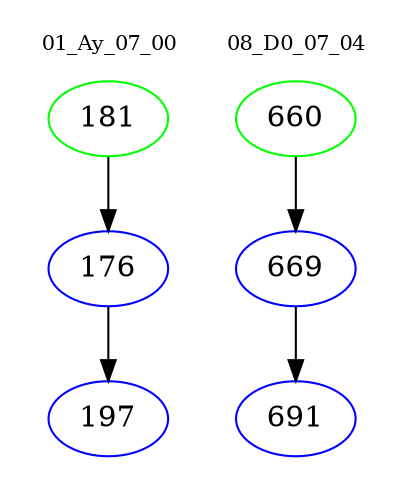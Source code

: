 digraph{
subgraph cluster_0 {
color = white
label = "01_Ay_07_00";
fontsize=10;
T0_181 [label="181", color="green"]
T0_181 -> T0_176 [color="black"]
T0_176 [label="176", color="blue"]
T0_176 -> T0_197 [color="black"]
T0_197 [label="197", color="blue"]
}
subgraph cluster_1 {
color = white
label = "08_D0_07_04";
fontsize=10;
T1_660 [label="660", color="green"]
T1_660 -> T1_669 [color="black"]
T1_669 [label="669", color="blue"]
T1_669 -> T1_691 [color="black"]
T1_691 [label="691", color="blue"]
}
}
